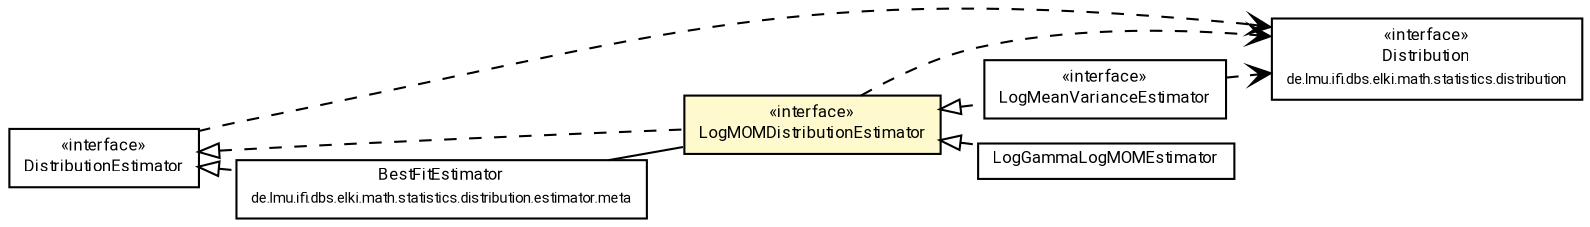 #!/usr/local/bin/dot
#
# Class diagram 
# Generated by UMLGraph version R5_7_2-60-g0e99a6 (http://www.spinellis.gr/umlgraph/)
#

digraph G {
	graph [fontnames="svg"]
	edge [fontname="Roboto",fontsize=7,labelfontname="Roboto",labelfontsize=7,color="black"];
	node [fontname="Roboto",fontcolor="black",fontsize=8,shape=plaintext,margin=0,width=0,height=0];
	nodesep=0.15;
	ranksep=0.25;
	rankdir=LR;
	// de.lmu.ifi.dbs.elki.math.statistics.distribution.Distribution
	c6536253 [label=<<table title="de.lmu.ifi.dbs.elki.math.statistics.distribution.Distribution" border="0" cellborder="1" cellspacing="0" cellpadding="2" href="../Distribution.html" target="_parent">
		<tr><td><table border="0" cellspacing="0" cellpadding="1">
		<tr><td align="center" balign="center"> &#171;interface&#187; </td></tr>
		<tr><td align="center" balign="center"> <font face="Roboto">Distribution</font> </td></tr>
		<tr><td align="center" balign="center"> <font face="Roboto" point-size="7.0">de.lmu.ifi.dbs.elki.math.statistics.distribution</font> </td></tr>
		</table></td></tr>
		</table>>, URL="../Distribution.html"];
	// de.lmu.ifi.dbs.elki.math.statistics.distribution.estimator.LogMeanVarianceEstimator<D extends de.lmu.ifi.dbs.elki.math.statistics.distribution.Distribution>
	c6536260 [label=<<table title="de.lmu.ifi.dbs.elki.math.statistics.distribution.estimator.LogMeanVarianceEstimator" border="0" cellborder="1" cellspacing="0" cellpadding="2" href="LogMeanVarianceEstimator.html" target="_parent">
		<tr><td><table border="0" cellspacing="0" cellpadding="1">
		<tr><td align="center" balign="center"> &#171;interface&#187; </td></tr>
		<tr><td align="center" balign="center"> <font face="Roboto">LogMeanVarianceEstimator</font> </td></tr>
		</table></td></tr>
		</table>>, URL="LogMeanVarianceEstimator.html"];
	// de.lmu.ifi.dbs.elki.math.statistics.distribution.estimator.LogMOMDistributionEstimator<D extends de.lmu.ifi.dbs.elki.math.statistics.distribution.Distribution>
	c6536297 [label=<<table title="de.lmu.ifi.dbs.elki.math.statistics.distribution.estimator.LogMOMDistributionEstimator" border="0" cellborder="1" cellspacing="0" cellpadding="2" bgcolor="lemonChiffon" href="LogMOMDistributionEstimator.html" target="_parent">
		<tr><td><table border="0" cellspacing="0" cellpadding="1">
		<tr><td align="center" balign="center"> &#171;interface&#187; </td></tr>
		<tr><td align="center" balign="center"> <font face="Roboto">LogMOMDistributionEstimator</font> </td></tr>
		</table></td></tr>
		</table>>, URL="LogMOMDistributionEstimator.html"];
	// de.lmu.ifi.dbs.elki.math.statistics.distribution.estimator.DistributionEstimator<D extends de.lmu.ifi.dbs.elki.math.statistics.distribution.Distribution>
	c6536298 [label=<<table title="de.lmu.ifi.dbs.elki.math.statistics.distribution.estimator.DistributionEstimator" border="0" cellborder="1" cellspacing="0" cellpadding="2" href="DistributionEstimator.html" target="_parent">
		<tr><td><table border="0" cellspacing="0" cellpadding="1">
		<tr><td align="center" balign="center"> &#171;interface&#187; </td></tr>
		<tr><td align="center" balign="center"> <font face="Roboto">DistributionEstimator</font> </td></tr>
		</table></td></tr>
		</table>>, URL="DistributionEstimator.html"];
	// de.lmu.ifi.dbs.elki.math.statistics.distribution.estimator.meta.BestFitEstimator
	c6536340 [label=<<table title="de.lmu.ifi.dbs.elki.math.statistics.distribution.estimator.meta.BestFitEstimator" border="0" cellborder="1" cellspacing="0" cellpadding="2" href="meta/BestFitEstimator.html" target="_parent">
		<tr><td><table border="0" cellspacing="0" cellpadding="1">
		<tr><td align="center" balign="center"> <font face="Roboto">BestFitEstimator</font> </td></tr>
		<tr><td align="center" balign="center"> <font face="Roboto" point-size="7.0">de.lmu.ifi.dbs.elki.math.statistics.distribution.estimator.meta</font> </td></tr>
		</table></td></tr>
		</table>>, URL="meta/BestFitEstimator.html"];
	// de.lmu.ifi.dbs.elki.math.statistics.distribution.estimator.LogGammaLogMOMEstimator
	c6536359 [label=<<table title="de.lmu.ifi.dbs.elki.math.statistics.distribution.estimator.LogGammaLogMOMEstimator" border="0" cellborder="1" cellspacing="0" cellpadding="2" href="LogGammaLogMOMEstimator.html" target="_parent">
		<tr><td><table border="0" cellspacing="0" cellpadding="1">
		<tr><td align="center" balign="center"> <font face="Roboto">LogGammaLogMOMEstimator</font> </td></tr>
		</table></td></tr>
		</table>>, URL="LogGammaLogMOMEstimator.html"];
	// de.lmu.ifi.dbs.elki.math.statistics.distribution.estimator.LogMeanVarianceEstimator<D extends de.lmu.ifi.dbs.elki.math.statistics.distribution.Distribution> implements de.lmu.ifi.dbs.elki.math.statistics.distribution.estimator.LogMOMDistributionEstimator<D extends de.lmu.ifi.dbs.elki.math.statistics.distribution.Distribution>
	c6536297 -> c6536260 [arrowtail=empty,style=dashed,dir=back,weight=9];
	// de.lmu.ifi.dbs.elki.math.statistics.distribution.estimator.LogMOMDistributionEstimator<D extends de.lmu.ifi.dbs.elki.math.statistics.distribution.Distribution> implements de.lmu.ifi.dbs.elki.math.statistics.distribution.estimator.DistributionEstimator<D extends de.lmu.ifi.dbs.elki.math.statistics.distribution.Distribution>
	c6536298 -> c6536297 [arrowtail=empty,style=dashed,dir=back,weight=9];
	// de.lmu.ifi.dbs.elki.math.statistics.distribution.estimator.meta.BestFitEstimator implements de.lmu.ifi.dbs.elki.math.statistics.distribution.estimator.DistributionEstimator<D extends de.lmu.ifi.dbs.elki.math.statistics.distribution.Distribution>
	c6536298 -> c6536340 [arrowtail=empty,style=dashed,dir=back,weight=9];
	// de.lmu.ifi.dbs.elki.math.statistics.distribution.estimator.meta.BestFitEstimator assoc de.lmu.ifi.dbs.elki.math.statistics.distribution.estimator.LogMOMDistributionEstimator<D extends de.lmu.ifi.dbs.elki.math.statistics.distribution.Distribution>
	c6536340 -> c6536297 [arrowhead=none,weight=2];
	// de.lmu.ifi.dbs.elki.math.statistics.distribution.estimator.LogGammaLogMOMEstimator implements de.lmu.ifi.dbs.elki.math.statistics.distribution.estimator.LogMOMDistributionEstimator<D extends de.lmu.ifi.dbs.elki.math.statistics.distribution.Distribution>
	c6536297 -> c6536359 [arrowtail=empty,style=dashed,dir=back,weight=9];
	// de.lmu.ifi.dbs.elki.math.statistics.distribution.estimator.LogMeanVarianceEstimator<D extends de.lmu.ifi.dbs.elki.math.statistics.distribution.Distribution> depend de.lmu.ifi.dbs.elki.math.statistics.distribution.Distribution
	c6536260 -> c6536253 [arrowhead=open,style=dashed,weight=0];
	// de.lmu.ifi.dbs.elki.math.statistics.distribution.estimator.LogMOMDistributionEstimator<D extends de.lmu.ifi.dbs.elki.math.statistics.distribution.Distribution> depend de.lmu.ifi.dbs.elki.math.statistics.distribution.Distribution
	c6536297 -> c6536253 [arrowhead=open,style=dashed,weight=0];
	// de.lmu.ifi.dbs.elki.math.statistics.distribution.estimator.DistributionEstimator<D extends de.lmu.ifi.dbs.elki.math.statistics.distribution.Distribution> depend de.lmu.ifi.dbs.elki.math.statistics.distribution.Distribution
	c6536298 -> c6536253 [arrowhead=open,style=dashed,weight=0];
}

